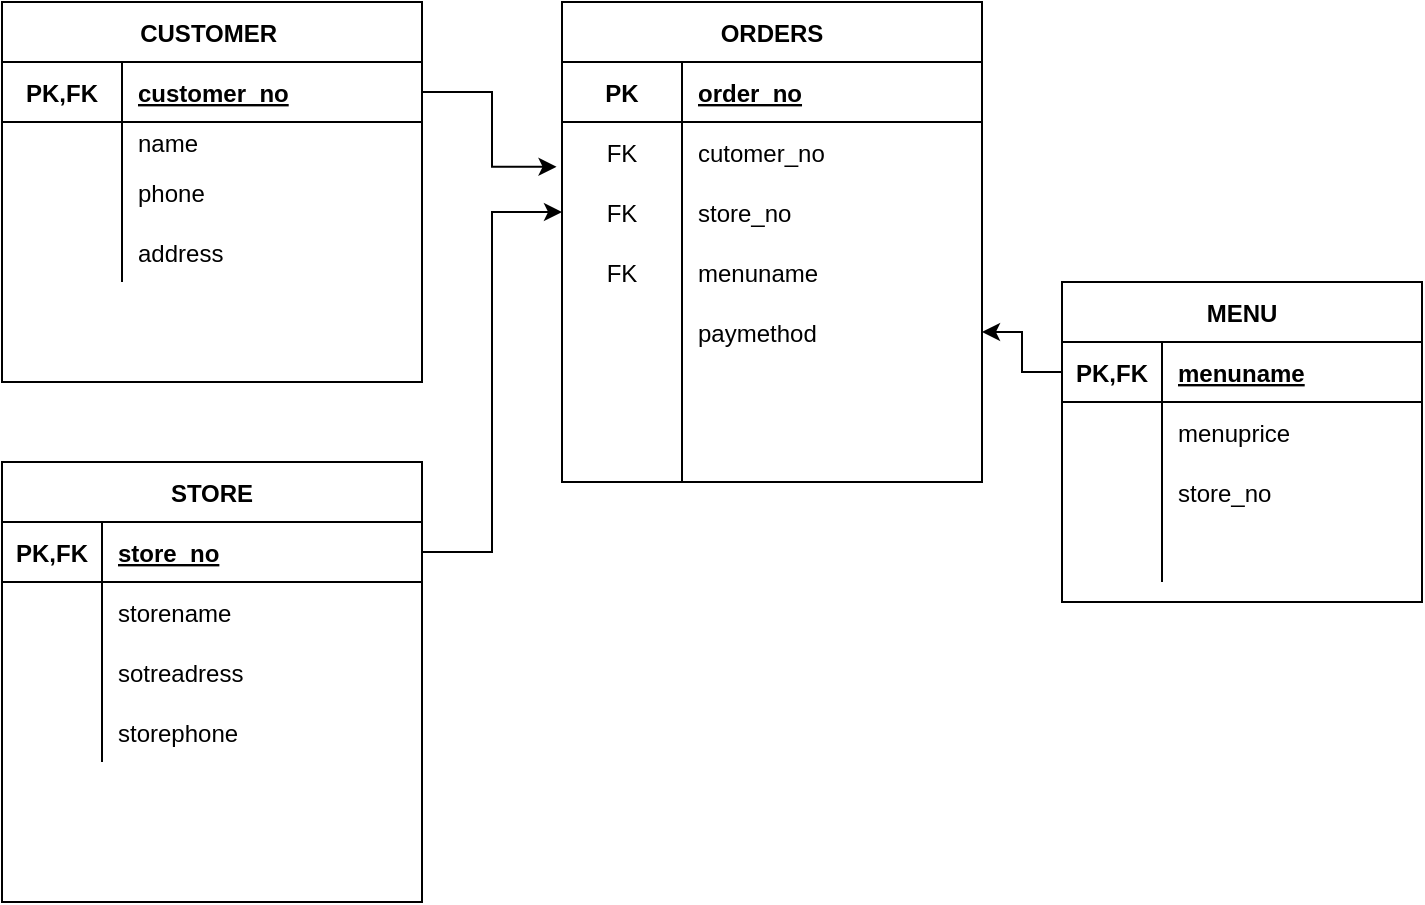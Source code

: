 <mxfile version="14.9.6" type="device"><diagram id="N_uGUoEj_p6Z8TNzj6ud" name="Page-1"><mxGraphModel dx="1038" dy="1716" grid="1" gridSize="10" guides="1" tooltips="1" connect="1" arrows="1" fold="1" page="1" pageScale="1" pageWidth="827" pageHeight="1169" math="0" shadow="0"><root><mxCell id="0"/><mxCell id="1" parent="0"/><mxCell id="XUGMSixiYJpIRkl-koD8-1" value="CUSTOMER " style="shape=table;startSize=30;container=1;collapsible=1;childLayout=tableLayout;fixedRows=1;rowLines=0;fontStyle=1;align=center;resizeLast=1;" vertex="1" parent="1"><mxGeometry x="80" y="-1110" width="210" height="190" as="geometry"/></mxCell><mxCell id="XUGMSixiYJpIRkl-koD8-2" value="" style="shape=partialRectangle;collapsible=0;dropTarget=0;pointerEvents=0;fillColor=none;top=0;left=0;bottom=1;right=0;points=[[0,0.5],[1,0.5]];portConstraint=eastwest;" vertex="1" parent="XUGMSixiYJpIRkl-koD8-1"><mxGeometry y="30" width="210" height="30" as="geometry"/></mxCell><mxCell id="XUGMSixiYJpIRkl-koD8-3" value="PK,FK" style="shape=partialRectangle;connectable=0;fillColor=none;top=0;left=0;bottom=0;right=0;fontStyle=1;overflow=hidden;" vertex="1" parent="XUGMSixiYJpIRkl-koD8-2"><mxGeometry width="60" height="30" as="geometry"/></mxCell><mxCell id="XUGMSixiYJpIRkl-koD8-4" value="customer_no" style="shape=partialRectangle;connectable=0;fillColor=none;top=0;left=0;bottom=0;right=0;align=left;spacingLeft=6;fontStyle=5;overflow=hidden;" vertex="1" parent="XUGMSixiYJpIRkl-koD8-2"><mxGeometry x="60" width="150" height="30" as="geometry"/></mxCell><mxCell id="XUGMSixiYJpIRkl-koD8-5" value="" style="shape=partialRectangle;collapsible=0;dropTarget=0;pointerEvents=0;fillColor=none;top=0;left=0;bottom=0;right=0;points=[[0,0.5],[1,0.5]];portConstraint=eastwest;" vertex="1" parent="XUGMSixiYJpIRkl-koD8-1"><mxGeometry y="60" width="210" height="20" as="geometry"/></mxCell><mxCell id="XUGMSixiYJpIRkl-koD8-6" value="" style="shape=partialRectangle;connectable=0;fillColor=none;top=0;left=0;bottom=0;right=0;editable=1;overflow=hidden;" vertex="1" parent="XUGMSixiYJpIRkl-koD8-5"><mxGeometry width="60" height="20" as="geometry"/></mxCell><mxCell id="XUGMSixiYJpIRkl-koD8-7" value="name" style="shape=partialRectangle;connectable=0;fillColor=none;top=0;left=0;bottom=0;right=0;align=left;spacingLeft=6;overflow=hidden;" vertex="1" parent="XUGMSixiYJpIRkl-koD8-5"><mxGeometry x="60" width="150" height="20" as="geometry"/></mxCell><mxCell id="XUGMSixiYJpIRkl-koD8-8" value="" style="shape=partialRectangle;collapsible=0;dropTarget=0;pointerEvents=0;fillColor=none;top=0;left=0;bottom=0;right=0;points=[[0,0.5],[1,0.5]];portConstraint=eastwest;" vertex="1" parent="XUGMSixiYJpIRkl-koD8-1"><mxGeometry y="80" width="210" height="30" as="geometry"/></mxCell><mxCell id="XUGMSixiYJpIRkl-koD8-9" value="" style="shape=partialRectangle;connectable=0;fillColor=none;top=0;left=0;bottom=0;right=0;editable=1;overflow=hidden;" vertex="1" parent="XUGMSixiYJpIRkl-koD8-8"><mxGeometry width="60" height="30" as="geometry"/></mxCell><mxCell id="XUGMSixiYJpIRkl-koD8-10" value="phone" style="shape=partialRectangle;connectable=0;fillColor=none;top=0;left=0;bottom=0;right=0;align=left;spacingLeft=6;overflow=hidden;" vertex="1" parent="XUGMSixiYJpIRkl-koD8-8"><mxGeometry x="60" width="150" height="30" as="geometry"/></mxCell><mxCell id="XUGMSixiYJpIRkl-koD8-11" value="" style="shape=partialRectangle;collapsible=0;dropTarget=0;pointerEvents=0;fillColor=none;top=0;left=0;bottom=0;right=0;points=[[0,0.5],[1,0.5]];portConstraint=eastwest;" vertex="1" parent="XUGMSixiYJpIRkl-koD8-1"><mxGeometry y="110" width="210" height="30" as="geometry"/></mxCell><mxCell id="XUGMSixiYJpIRkl-koD8-12" value="" style="shape=partialRectangle;connectable=0;fillColor=none;top=0;left=0;bottom=0;right=0;editable=1;overflow=hidden;" vertex="1" parent="XUGMSixiYJpIRkl-koD8-11"><mxGeometry width="60" height="30" as="geometry"/></mxCell><mxCell id="XUGMSixiYJpIRkl-koD8-13" value="address" style="shape=partialRectangle;connectable=0;fillColor=none;top=0;left=0;bottom=0;right=0;align=left;spacingLeft=6;overflow=hidden;" vertex="1" parent="XUGMSixiYJpIRkl-koD8-11"><mxGeometry x="60" width="150" height="30" as="geometry"/></mxCell><mxCell id="XUGMSixiYJpIRkl-koD8-14" value="ORDERS" style="shape=table;startSize=30;container=1;collapsible=1;childLayout=tableLayout;fixedRows=1;rowLines=0;fontStyle=1;align=center;resizeLast=1;" vertex="1" parent="1"><mxGeometry x="360" y="-1110" width="210" height="240" as="geometry"/></mxCell><mxCell id="XUGMSixiYJpIRkl-koD8-15" value="" style="shape=partialRectangle;collapsible=0;dropTarget=0;pointerEvents=0;fillColor=none;top=0;left=0;bottom=1;right=0;points=[[0,0.5],[1,0.5]];portConstraint=eastwest;" vertex="1" parent="XUGMSixiYJpIRkl-koD8-14"><mxGeometry y="30" width="210" height="30" as="geometry"/></mxCell><mxCell id="XUGMSixiYJpIRkl-koD8-16" value="PK" style="shape=partialRectangle;connectable=0;fillColor=none;top=0;left=0;bottom=0;right=0;fontStyle=1;overflow=hidden;" vertex="1" parent="XUGMSixiYJpIRkl-koD8-15"><mxGeometry width="60" height="30" as="geometry"/></mxCell><mxCell id="XUGMSixiYJpIRkl-koD8-17" value="order_no" style="shape=partialRectangle;connectable=0;fillColor=none;top=0;left=0;bottom=0;right=0;align=left;spacingLeft=6;fontStyle=5;overflow=hidden;" vertex="1" parent="XUGMSixiYJpIRkl-koD8-15"><mxGeometry x="60" width="150" height="30" as="geometry"/></mxCell><mxCell id="XUGMSixiYJpIRkl-koD8-18" value="" style="shape=partialRectangle;collapsible=0;dropTarget=0;pointerEvents=0;fillColor=none;top=0;left=0;bottom=0;right=0;points=[[0,0.5],[1,0.5]];portConstraint=eastwest;" vertex="1" parent="XUGMSixiYJpIRkl-koD8-14"><mxGeometry y="60" width="210" height="30" as="geometry"/></mxCell><mxCell id="XUGMSixiYJpIRkl-koD8-19" value="FK" style="shape=partialRectangle;connectable=0;fillColor=none;top=0;left=0;bottom=0;right=0;editable=1;overflow=hidden;" vertex="1" parent="XUGMSixiYJpIRkl-koD8-18"><mxGeometry width="60" height="30" as="geometry"/></mxCell><mxCell id="XUGMSixiYJpIRkl-koD8-20" value="cutomer_no" style="shape=partialRectangle;connectable=0;fillColor=none;top=0;left=0;bottom=0;right=0;align=left;spacingLeft=6;overflow=hidden;" vertex="1" parent="XUGMSixiYJpIRkl-koD8-18"><mxGeometry x="60" width="150" height="30" as="geometry"/></mxCell><mxCell id="XUGMSixiYJpIRkl-koD8-21" value="" style="shape=partialRectangle;collapsible=0;dropTarget=0;pointerEvents=0;fillColor=none;top=0;left=0;bottom=0;right=0;points=[[0,0.5],[1,0.5]];portConstraint=eastwest;" vertex="1" parent="XUGMSixiYJpIRkl-koD8-14"><mxGeometry y="90" width="210" height="30" as="geometry"/></mxCell><mxCell id="XUGMSixiYJpIRkl-koD8-22" value="FK" style="shape=partialRectangle;connectable=0;fillColor=none;top=0;left=0;bottom=0;right=0;editable=1;overflow=hidden;" vertex="1" parent="XUGMSixiYJpIRkl-koD8-21"><mxGeometry width="60" height="30" as="geometry"/></mxCell><mxCell id="XUGMSixiYJpIRkl-koD8-23" value="store_no" style="shape=partialRectangle;connectable=0;fillColor=none;top=0;left=0;bottom=0;right=0;align=left;spacingLeft=6;overflow=hidden;" vertex="1" parent="XUGMSixiYJpIRkl-koD8-21"><mxGeometry x="60" width="150" height="30" as="geometry"/></mxCell><mxCell id="XUGMSixiYJpIRkl-koD8-24" value="" style="shape=partialRectangle;collapsible=0;dropTarget=0;pointerEvents=0;fillColor=none;top=0;left=0;bottom=0;right=0;points=[[0,0.5],[1,0.5]];portConstraint=eastwest;" vertex="1" parent="XUGMSixiYJpIRkl-koD8-14"><mxGeometry y="120" width="210" height="30" as="geometry"/></mxCell><mxCell id="XUGMSixiYJpIRkl-koD8-25" value="FK" style="shape=partialRectangle;connectable=0;fillColor=none;top=0;left=0;bottom=0;right=0;editable=1;overflow=hidden;" vertex="1" parent="XUGMSixiYJpIRkl-koD8-24"><mxGeometry width="60" height="30" as="geometry"/></mxCell><mxCell id="XUGMSixiYJpIRkl-koD8-26" value="menuname" style="shape=partialRectangle;connectable=0;fillColor=none;top=0;left=0;bottom=0;right=0;align=left;spacingLeft=6;overflow=hidden;" vertex="1" parent="XUGMSixiYJpIRkl-koD8-24"><mxGeometry x="60" width="150" height="30" as="geometry"/></mxCell><mxCell id="XUGMSixiYJpIRkl-koD8-42" value="" style="shape=partialRectangle;collapsible=0;dropTarget=0;pointerEvents=0;fillColor=none;top=0;left=0;bottom=0;right=0;points=[[0,0.5],[1,0.5]];portConstraint=eastwest;" vertex="1" parent="XUGMSixiYJpIRkl-koD8-14"><mxGeometry y="150" width="210" height="30" as="geometry"/></mxCell><mxCell id="XUGMSixiYJpIRkl-koD8-43" value="" style="shape=partialRectangle;connectable=0;fillColor=none;top=0;left=0;bottom=0;right=0;editable=1;overflow=hidden;" vertex="1" parent="XUGMSixiYJpIRkl-koD8-42"><mxGeometry width="60" height="30" as="geometry"/></mxCell><mxCell id="XUGMSixiYJpIRkl-koD8-44" value="paymethod" style="shape=partialRectangle;connectable=0;fillColor=none;top=0;left=0;bottom=0;right=0;align=left;spacingLeft=6;overflow=hidden;" vertex="1" parent="XUGMSixiYJpIRkl-koD8-42"><mxGeometry x="60" width="150" height="30" as="geometry"/></mxCell><mxCell id="XUGMSixiYJpIRkl-koD8-45" value="" style="shape=partialRectangle;collapsible=0;dropTarget=0;pointerEvents=0;fillColor=none;top=0;left=0;bottom=0;right=0;points=[[0,0.5],[1,0.5]];portConstraint=eastwest;" vertex="1" parent="XUGMSixiYJpIRkl-koD8-14"><mxGeometry y="180" width="210" height="30" as="geometry"/></mxCell><mxCell id="XUGMSixiYJpIRkl-koD8-46" value="" style="shape=partialRectangle;connectable=0;fillColor=none;top=0;left=0;bottom=0;right=0;editable=1;overflow=hidden;" vertex="1" parent="XUGMSixiYJpIRkl-koD8-45"><mxGeometry width="60" height="30" as="geometry"/></mxCell><mxCell id="XUGMSixiYJpIRkl-koD8-47" value="" style="shape=partialRectangle;connectable=0;fillColor=none;top=0;left=0;bottom=0;right=0;align=left;spacingLeft=6;overflow=hidden;" vertex="1" parent="XUGMSixiYJpIRkl-koD8-45"><mxGeometry x="60" width="150" height="30" as="geometry"/></mxCell><mxCell id="XUGMSixiYJpIRkl-koD8-48" value="" style="shape=partialRectangle;collapsible=0;dropTarget=0;pointerEvents=0;fillColor=none;top=0;left=0;bottom=0;right=0;points=[[0,0.5],[1,0.5]];portConstraint=eastwest;" vertex="1" parent="XUGMSixiYJpIRkl-koD8-14"><mxGeometry y="210" width="210" height="30" as="geometry"/></mxCell><mxCell id="XUGMSixiYJpIRkl-koD8-49" value="" style="shape=partialRectangle;connectable=0;fillColor=none;top=0;left=0;bottom=0;right=0;editable=1;overflow=hidden;" vertex="1" parent="XUGMSixiYJpIRkl-koD8-48"><mxGeometry width="60" height="30" as="geometry"/></mxCell><mxCell id="XUGMSixiYJpIRkl-koD8-50" value="" style="shape=partialRectangle;connectable=0;fillColor=none;top=0;left=0;bottom=0;right=0;align=left;spacingLeft=6;overflow=hidden;" vertex="1" parent="XUGMSixiYJpIRkl-koD8-48"><mxGeometry x="60" width="150" height="30" as="geometry"/></mxCell><mxCell id="XUGMSixiYJpIRkl-koD8-28" style="edgeStyle=orthogonalEdgeStyle;rounded=0;orthogonalLoop=1;jettySize=auto;html=1;exitX=1;exitY=0.5;exitDx=0;exitDy=0;entryX=-0.013;entryY=0.747;entryDx=0;entryDy=0;entryPerimeter=0;" edge="1" parent="1" source="XUGMSixiYJpIRkl-koD8-2" target="XUGMSixiYJpIRkl-koD8-18"><mxGeometry relative="1" as="geometry"/></mxCell><mxCell id="XUGMSixiYJpIRkl-koD8-51" value="MENU" style="shape=table;startSize=30;container=1;collapsible=1;childLayout=tableLayout;fixedRows=1;rowLines=0;fontStyle=1;align=center;resizeLast=1;" vertex="1" parent="1"><mxGeometry x="610" y="-970" width="180" height="160" as="geometry"/></mxCell><mxCell id="XUGMSixiYJpIRkl-koD8-52" value="" style="shape=partialRectangle;collapsible=0;dropTarget=0;pointerEvents=0;fillColor=none;top=0;left=0;bottom=1;right=0;points=[[0,0.5],[1,0.5]];portConstraint=eastwest;" vertex="1" parent="XUGMSixiYJpIRkl-koD8-51"><mxGeometry y="30" width="180" height="30" as="geometry"/></mxCell><mxCell id="XUGMSixiYJpIRkl-koD8-53" value="PK,FK" style="shape=partialRectangle;connectable=0;fillColor=none;top=0;left=0;bottom=0;right=0;fontStyle=1;overflow=hidden;" vertex="1" parent="XUGMSixiYJpIRkl-koD8-52"><mxGeometry width="50" height="30" as="geometry"/></mxCell><mxCell id="XUGMSixiYJpIRkl-koD8-54" value="menuname" style="shape=partialRectangle;connectable=0;fillColor=none;top=0;left=0;bottom=0;right=0;align=left;spacingLeft=6;fontStyle=5;overflow=hidden;" vertex="1" parent="XUGMSixiYJpIRkl-koD8-52"><mxGeometry x="50" width="130" height="30" as="geometry"/></mxCell><mxCell id="XUGMSixiYJpIRkl-koD8-55" value="" style="shape=partialRectangle;collapsible=0;dropTarget=0;pointerEvents=0;fillColor=none;top=0;left=0;bottom=0;right=0;points=[[0,0.5],[1,0.5]];portConstraint=eastwest;" vertex="1" parent="XUGMSixiYJpIRkl-koD8-51"><mxGeometry y="60" width="180" height="30" as="geometry"/></mxCell><mxCell id="XUGMSixiYJpIRkl-koD8-56" value="" style="shape=partialRectangle;connectable=0;fillColor=none;top=0;left=0;bottom=0;right=0;editable=1;overflow=hidden;" vertex="1" parent="XUGMSixiYJpIRkl-koD8-55"><mxGeometry width="50" height="30" as="geometry"/></mxCell><mxCell id="XUGMSixiYJpIRkl-koD8-57" value="menuprice" style="shape=partialRectangle;connectable=0;fillColor=none;top=0;left=0;bottom=0;right=0;align=left;spacingLeft=6;overflow=hidden;" vertex="1" parent="XUGMSixiYJpIRkl-koD8-55"><mxGeometry x="50" width="130" height="30" as="geometry"/></mxCell><mxCell id="XUGMSixiYJpIRkl-koD8-58" value="" style="shape=partialRectangle;collapsible=0;dropTarget=0;pointerEvents=0;fillColor=none;top=0;left=0;bottom=0;right=0;points=[[0,0.5],[1,0.5]];portConstraint=eastwest;" vertex="1" parent="XUGMSixiYJpIRkl-koD8-51"><mxGeometry y="90" width="180" height="30" as="geometry"/></mxCell><mxCell id="XUGMSixiYJpIRkl-koD8-59" value="" style="shape=partialRectangle;connectable=0;fillColor=none;top=0;left=0;bottom=0;right=0;editable=1;overflow=hidden;" vertex="1" parent="XUGMSixiYJpIRkl-koD8-58"><mxGeometry width="50" height="30" as="geometry"/></mxCell><mxCell id="XUGMSixiYJpIRkl-koD8-60" value="store_no" style="shape=partialRectangle;connectable=0;fillColor=none;top=0;left=0;bottom=0;right=0;align=left;spacingLeft=6;overflow=hidden;" vertex="1" parent="XUGMSixiYJpIRkl-koD8-58"><mxGeometry x="50" width="130" height="30" as="geometry"/></mxCell><mxCell id="XUGMSixiYJpIRkl-koD8-61" value="" style="shape=partialRectangle;collapsible=0;dropTarget=0;pointerEvents=0;fillColor=none;top=0;left=0;bottom=0;right=0;points=[[0,0.5],[1,0.5]];portConstraint=eastwest;" vertex="1" parent="XUGMSixiYJpIRkl-koD8-51"><mxGeometry y="120" width="180" height="30" as="geometry"/></mxCell><mxCell id="XUGMSixiYJpIRkl-koD8-62" value="" style="shape=partialRectangle;connectable=0;fillColor=none;top=0;left=0;bottom=0;right=0;editable=1;overflow=hidden;" vertex="1" parent="XUGMSixiYJpIRkl-koD8-61"><mxGeometry width="50" height="30" as="geometry"/></mxCell><mxCell id="XUGMSixiYJpIRkl-koD8-63" value="" style="shape=partialRectangle;connectable=0;fillColor=none;top=0;left=0;bottom=0;right=0;align=left;spacingLeft=6;overflow=hidden;" vertex="1" parent="XUGMSixiYJpIRkl-koD8-61"><mxGeometry x="50" width="130" height="30" as="geometry"/></mxCell><mxCell id="XUGMSixiYJpIRkl-koD8-64" style="edgeStyle=orthogonalEdgeStyle;rounded=0;orthogonalLoop=1;jettySize=auto;html=1;exitX=0;exitY=0.5;exitDx=0;exitDy=0;" edge="1" parent="1" source="XUGMSixiYJpIRkl-koD8-52" target="XUGMSixiYJpIRkl-koD8-42"><mxGeometry relative="1" as="geometry"/></mxCell><mxCell id="XUGMSixiYJpIRkl-koD8-65" value="STORE" style="shape=table;startSize=30;container=1;collapsible=1;childLayout=tableLayout;fixedRows=1;rowLines=0;fontStyle=1;align=center;resizeLast=1;" vertex="1" parent="1"><mxGeometry x="80" y="-880" width="210" height="220" as="geometry"/></mxCell><mxCell id="XUGMSixiYJpIRkl-koD8-66" value="" style="shape=partialRectangle;collapsible=0;dropTarget=0;pointerEvents=0;fillColor=none;top=0;left=0;bottom=1;right=0;points=[[0,0.5],[1,0.5]];portConstraint=eastwest;" vertex="1" parent="XUGMSixiYJpIRkl-koD8-65"><mxGeometry y="30" width="210" height="30" as="geometry"/></mxCell><mxCell id="XUGMSixiYJpIRkl-koD8-67" value="PK,FK" style="shape=partialRectangle;connectable=0;fillColor=none;top=0;left=0;bottom=0;right=0;fontStyle=1;overflow=hidden;" vertex="1" parent="XUGMSixiYJpIRkl-koD8-66"><mxGeometry width="50" height="30" as="geometry"/></mxCell><mxCell id="XUGMSixiYJpIRkl-koD8-68" value="store_no" style="shape=partialRectangle;connectable=0;fillColor=none;top=0;left=0;bottom=0;right=0;align=left;spacingLeft=6;fontStyle=5;overflow=hidden;" vertex="1" parent="XUGMSixiYJpIRkl-koD8-66"><mxGeometry x="50" width="160" height="30" as="geometry"/></mxCell><mxCell id="XUGMSixiYJpIRkl-koD8-69" value="" style="shape=partialRectangle;collapsible=0;dropTarget=0;pointerEvents=0;fillColor=none;top=0;left=0;bottom=0;right=0;points=[[0,0.5],[1,0.5]];portConstraint=eastwest;" vertex="1" parent="XUGMSixiYJpIRkl-koD8-65"><mxGeometry y="60" width="210" height="30" as="geometry"/></mxCell><mxCell id="XUGMSixiYJpIRkl-koD8-70" value="" style="shape=partialRectangle;connectable=0;fillColor=none;top=0;left=0;bottom=0;right=0;editable=1;overflow=hidden;" vertex="1" parent="XUGMSixiYJpIRkl-koD8-69"><mxGeometry width="50" height="30" as="geometry"/></mxCell><mxCell id="XUGMSixiYJpIRkl-koD8-71" value="storename" style="shape=partialRectangle;connectable=0;fillColor=none;top=0;left=0;bottom=0;right=0;align=left;spacingLeft=6;overflow=hidden;" vertex="1" parent="XUGMSixiYJpIRkl-koD8-69"><mxGeometry x="50" width="160" height="30" as="geometry"/></mxCell><mxCell id="XUGMSixiYJpIRkl-koD8-72" value="" style="shape=partialRectangle;collapsible=0;dropTarget=0;pointerEvents=0;fillColor=none;top=0;left=0;bottom=0;right=0;points=[[0,0.5],[1,0.5]];portConstraint=eastwest;" vertex="1" parent="XUGMSixiYJpIRkl-koD8-65"><mxGeometry y="90" width="210" height="30" as="geometry"/></mxCell><mxCell id="XUGMSixiYJpIRkl-koD8-73" value="" style="shape=partialRectangle;connectable=0;fillColor=none;top=0;left=0;bottom=0;right=0;editable=1;overflow=hidden;" vertex="1" parent="XUGMSixiYJpIRkl-koD8-72"><mxGeometry width="50" height="30" as="geometry"/></mxCell><mxCell id="XUGMSixiYJpIRkl-koD8-74" value="sotreadress" style="shape=partialRectangle;connectable=0;fillColor=none;top=0;left=0;bottom=0;right=0;align=left;spacingLeft=6;overflow=hidden;" vertex="1" parent="XUGMSixiYJpIRkl-koD8-72"><mxGeometry x="50" width="160" height="30" as="geometry"/></mxCell><mxCell id="XUGMSixiYJpIRkl-koD8-75" value="" style="shape=partialRectangle;collapsible=0;dropTarget=0;pointerEvents=0;fillColor=none;top=0;left=0;bottom=0;right=0;points=[[0,0.5],[1,0.5]];portConstraint=eastwest;" vertex="1" parent="XUGMSixiYJpIRkl-koD8-65"><mxGeometry y="120" width="210" height="30" as="geometry"/></mxCell><mxCell id="XUGMSixiYJpIRkl-koD8-76" value="" style="shape=partialRectangle;connectable=0;fillColor=none;top=0;left=0;bottom=0;right=0;editable=1;overflow=hidden;" vertex="1" parent="XUGMSixiYJpIRkl-koD8-75"><mxGeometry width="50" height="30" as="geometry"/></mxCell><mxCell id="XUGMSixiYJpIRkl-koD8-77" value="storephone" style="shape=partialRectangle;connectable=0;fillColor=none;top=0;left=0;bottom=0;right=0;align=left;spacingLeft=6;overflow=hidden;" vertex="1" parent="XUGMSixiYJpIRkl-koD8-75"><mxGeometry x="50" width="160" height="30" as="geometry"/></mxCell><mxCell id="XUGMSixiYJpIRkl-koD8-78" style="edgeStyle=orthogonalEdgeStyle;rounded=0;orthogonalLoop=1;jettySize=auto;html=1;exitX=1;exitY=0.5;exitDx=0;exitDy=0;entryX=0;entryY=0.5;entryDx=0;entryDy=0;" edge="1" parent="1" source="XUGMSixiYJpIRkl-koD8-66" target="XUGMSixiYJpIRkl-koD8-21"><mxGeometry relative="1" as="geometry"/></mxCell></root></mxGraphModel></diagram></mxfile>